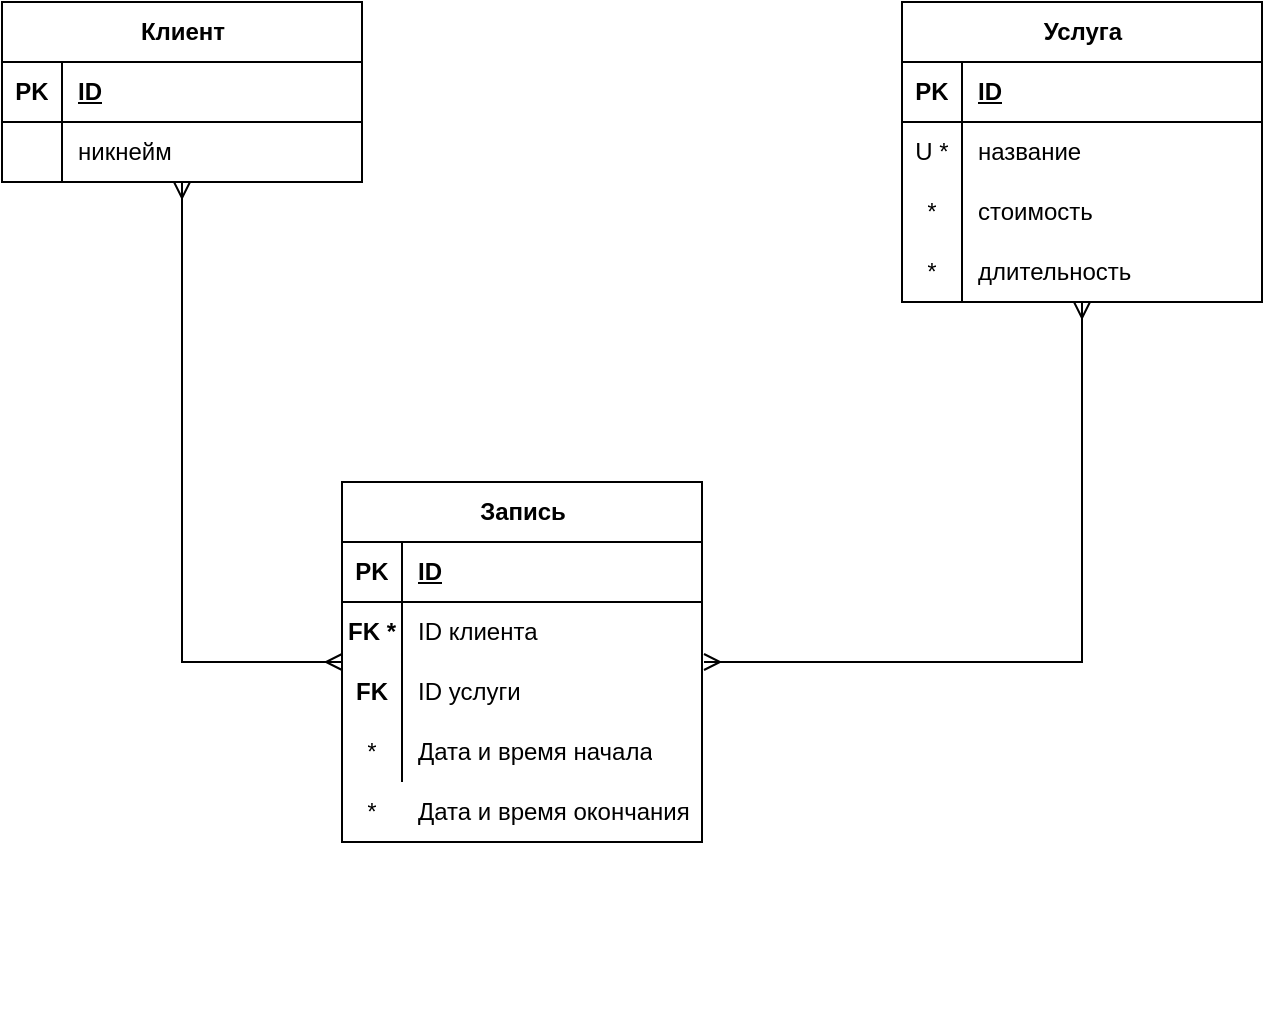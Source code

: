 <mxfile version="26.0.16">
  <diagram name="Page-1" id="ZaQ4aajdfbgNHLrsTpv7">
    <mxGraphModel dx="1368" dy="790" grid="1" gridSize="10" guides="1" tooltips="1" connect="1" arrows="1" fold="1" page="1" pageScale="1" pageWidth="850" pageHeight="1100" math="0" shadow="0">
      <root>
        <mxCell id="0" />
        <mxCell id="1" parent="0" />
        <mxCell id="aIwfqUF9sEzDL814B0Dk-1" value="Клиент" style="shape=table;startSize=30;container=1;collapsible=1;childLayout=tableLayout;fixedRows=1;rowLines=0;fontStyle=1;align=center;resizeLast=1;html=1;" parent="1" vertex="1">
          <mxGeometry x="120" y="110" width="180" height="90" as="geometry">
            <mxRectangle x="110" y="110" width="70" height="30" as="alternateBounds" />
          </mxGeometry>
        </mxCell>
        <mxCell id="aIwfqUF9sEzDL814B0Dk-2" value="" style="shape=tableRow;horizontal=0;startSize=0;swimlaneHead=0;swimlaneBody=0;fillColor=none;collapsible=0;dropTarget=0;points=[[0,0.5],[1,0.5]];portConstraint=eastwest;top=0;left=0;right=0;bottom=1;" parent="aIwfqUF9sEzDL814B0Dk-1" vertex="1">
          <mxGeometry y="30" width="180" height="30" as="geometry" />
        </mxCell>
        <mxCell id="aIwfqUF9sEzDL814B0Dk-3" value="PK" style="shape=partialRectangle;connectable=0;fillColor=none;top=0;left=0;bottom=0;right=0;fontStyle=1;overflow=hidden;whiteSpace=wrap;html=1;" parent="aIwfqUF9sEzDL814B0Dk-2" vertex="1">
          <mxGeometry width="30" height="30" as="geometry">
            <mxRectangle width="30" height="30" as="alternateBounds" />
          </mxGeometry>
        </mxCell>
        <mxCell id="aIwfqUF9sEzDL814B0Dk-4" value="ID" style="shape=partialRectangle;connectable=0;fillColor=none;top=0;left=0;bottom=0;right=0;align=left;spacingLeft=6;fontStyle=5;overflow=hidden;whiteSpace=wrap;html=1;" parent="aIwfqUF9sEzDL814B0Dk-2" vertex="1">
          <mxGeometry x="30" width="150" height="30" as="geometry">
            <mxRectangle width="150" height="30" as="alternateBounds" />
          </mxGeometry>
        </mxCell>
        <mxCell id="aIwfqUF9sEzDL814B0Dk-5" value="" style="shape=tableRow;horizontal=0;startSize=0;swimlaneHead=0;swimlaneBody=0;fillColor=none;collapsible=0;dropTarget=0;points=[[0,0.5],[1,0.5]];portConstraint=eastwest;top=0;left=0;right=0;bottom=0;" parent="aIwfqUF9sEzDL814B0Dk-1" vertex="1">
          <mxGeometry y="60" width="180" height="30" as="geometry" />
        </mxCell>
        <mxCell id="aIwfqUF9sEzDL814B0Dk-6" value="" style="shape=partialRectangle;connectable=0;fillColor=none;top=0;left=0;bottom=0;right=0;editable=1;overflow=hidden;whiteSpace=wrap;html=1;" parent="aIwfqUF9sEzDL814B0Dk-5" vertex="1">
          <mxGeometry width="30" height="30" as="geometry">
            <mxRectangle width="30" height="30" as="alternateBounds" />
          </mxGeometry>
        </mxCell>
        <mxCell id="aIwfqUF9sEzDL814B0Dk-7" value="никнейм" style="shape=partialRectangle;connectable=0;fillColor=none;top=0;left=0;bottom=0;right=0;align=left;spacingLeft=6;overflow=hidden;whiteSpace=wrap;html=1;" parent="aIwfqUF9sEzDL814B0Dk-5" vertex="1">
          <mxGeometry x="30" width="150" height="30" as="geometry">
            <mxRectangle width="150" height="30" as="alternateBounds" />
          </mxGeometry>
        </mxCell>
        <mxCell id="aIwfqUF9sEzDL814B0Dk-70" value="Услуга" style="shape=table;startSize=30;container=1;collapsible=1;childLayout=tableLayout;fixedRows=1;rowLines=0;fontStyle=1;align=center;resizeLast=1;html=1;" parent="1" vertex="1">
          <mxGeometry x="570" y="110" width="180" height="150" as="geometry" />
        </mxCell>
        <mxCell id="aIwfqUF9sEzDL814B0Dk-71" value="" style="shape=tableRow;horizontal=0;startSize=0;swimlaneHead=0;swimlaneBody=0;fillColor=none;collapsible=0;dropTarget=0;points=[[0,0.5],[1,0.5]];portConstraint=eastwest;top=0;left=0;right=0;bottom=1;" parent="aIwfqUF9sEzDL814B0Dk-70" vertex="1">
          <mxGeometry y="30" width="180" height="30" as="geometry" />
        </mxCell>
        <mxCell id="aIwfqUF9sEzDL814B0Dk-72" value="PK" style="shape=partialRectangle;connectable=0;fillColor=none;top=0;left=0;bottom=0;right=0;fontStyle=1;overflow=hidden;whiteSpace=wrap;html=1;" parent="aIwfqUF9sEzDL814B0Dk-71" vertex="1">
          <mxGeometry width="30" height="30" as="geometry">
            <mxRectangle width="30" height="30" as="alternateBounds" />
          </mxGeometry>
        </mxCell>
        <mxCell id="aIwfqUF9sEzDL814B0Dk-73" value="ID" style="shape=partialRectangle;connectable=0;fillColor=none;top=0;left=0;bottom=0;right=0;align=left;spacingLeft=6;fontStyle=5;overflow=hidden;whiteSpace=wrap;html=1;" parent="aIwfqUF9sEzDL814B0Dk-71" vertex="1">
          <mxGeometry x="30" width="150" height="30" as="geometry">
            <mxRectangle width="150" height="30" as="alternateBounds" />
          </mxGeometry>
        </mxCell>
        <mxCell id="aIwfqUF9sEzDL814B0Dk-74" value="" style="shape=tableRow;horizontal=0;startSize=0;swimlaneHead=0;swimlaneBody=0;fillColor=none;collapsible=0;dropTarget=0;points=[[0,0.5],[1,0.5]];portConstraint=eastwest;top=0;left=0;right=0;bottom=0;" parent="aIwfqUF9sEzDL814B0Dk-70" vertex="1">
          <mxGeometry y="60" width="180" height="30" as="geometry" />
        </mxCell>
        <mxCell id="aIwfqUF9sEzDL814B0Dk-75" value="U *" style="shape=partialRectangle;connectable=0;fillColor=none;top=0;left=0;bottom=0;right=0;editable=1;overflow=hidden;whiteSpace=wrap;html=1;" parent="aIwfqUF9sEzDL814B0Dk-74" vertex="1">
          <mxGeometry width="30" height="30" as="geometry">
            <mxRectangle width="30" height="30" as="alternateBounds" />
          </mxGeometry>
        </mxCell>
        <mxCell id="aIwfqUF9sEzDL814B0Dk-76" value="название" style="shape=partialRectangle;connectable=0;fillColor=none;top=0;left=0;bottom=0;right=0;align=left;spacingLeft=6;overflow=hidden;whiteSpace=wrap;html=1;" parent="aIwfqUF9sEzDL814B0Dk-74" vertex="1">
          <mxGeometry x="30" width="150" height="30" as="geometry">
            <mxRectangle width="150" height="30" as="alternateBounds" />
          </mxGeometry>
        </mxCell>
        <mxCell id="aIwfqUF9sEzDL814B0Dk-77" value="" style="shape=tableRow;horizontal=0;startSize=0;swimlaneHead=0;swimlaneBody=0;fillColor=none;collapsible=0;dropTarget=0;points=[[0,0.5],[1,0.5]];portConstraint=eastwest;top=0;left=0;right=0;bottom=0;" parent="aIwfqUF9sEzDL814B0Dk-70" vertex="1">
          <mxGeometry y="90" width="180" height="30" as="geometry" />
        </mxCell>
        <mxCell id="aIwfqUF9sEzDL814B0Dk-78" value="*" style="shape=partialRectangle;connectable=0;fillColor=none;top=0;left=0;bottom=0;right=0;editable=1;overflow=hidden;whiteSpace=wrap;html=1;" parent="aIwfqUF9sEzDL814B0Dk-77" vertex="1">
          <mxGeometry width="30" height="30" as="geometry">
            <mxRectangle width="30" height="30" as="alternateBounds" />
          </mxGeometry>
        </mxCell>
        <mxCell id="aIwfqUF9sEzDL814B0Dk-79" value="стоимость" style="shape=partialRectangle;connectable=0;fillColor=none;top=0;left=0;bottom=0;right=0;align=left;spacingLeft=6;overflow=hidden;whiteSpace=wrap;html=1;" parent="aIwfqUF9sEzDL814B0Dk-77" vertex="1">
          <mxGeometry x="30" width="150" height="30" as="geometry">
            <mxRectangle width="150" height="30" as="alternateBounds" />
          </mxGeometry>
        </mxCell>
        <mxCell id="aIwfqUF9sEzDL814B0Dk-80" value="" style="shape=tableRow;horizontal=0;startSize=0;swimlaneHead=0;swimlaneBody=0;fillColor=none;collapsible=0;dropTarget=0;points=[[0,0.5],[1,0.5]];portConstraint=eastwest;top=0;left=0;right=0;bottom=0;" parent="aIwfqUF9sEzDL814B0Dk-70" vertex="1">
          <mxGeometry y="120" width="180" height="30" as="geometry" />
        </mxCell>
        <mxCell id="aIwfqUF9sEzDL814B0Dk-81" value="*" style="shape=partialRectangle;connectable=0;fillColor=none;top=0;left=0;bottom=0;right=0;editable=1;overflow=hidden;whiteSpace=wrap;html=1;" parent="aIwfqUF9sEzDL814B0Dk-80" vertex="1">
          <mxGeometry width="30" height="30" as="geometry">
            <mxRectangle width="30" height="30" as="alternateBounds" />
          </mxGeometry>
        </mxCell>
        <mxCell id="aIwfqUF9sEzDL814B0Dk-82" value="длительность" style="shape=partialRectangle;connectable=0;fillColor=none;top=0;left=0;bottom=0;right=0;align=left;spacingLeft=6;overflow=hidden;whiteSpace=wrap;html=1;" parent="aIwfqUF9sEzDL814B0Dk-80" vertex="1">
          <mxGeometry x="30" width="150" height="30" as="geometry">
            <mxRectangle width="150" height="30" as="alternateBounds" />
          </mxGeometry>
        </mxCell>
        <mxCell id="aIwfqUF9sEzDL814B0Dk-107" value="" style="group" parent="1" vertex="1" connectable="0">
          <mxGeometry x="290" y="350" width="180" height="270" as="geometry" />
        </mxCell>
        <mxCell id="aIwfqUF9sEzDL814B0Dk-96" value="FK *" style="shape=partialRectangle;connectable=0;fillColor=none;top=0;left=0;bottom=0;right=0;fontStyle=1;overflow=hidden;whiteSpace=wrap;html=1;" parent="aIwfqUF9sEzDL814B0Dk-107" vertex="1">
          <mxGeometry y="60" width="30" height="30" as="geometry">
            <mxRectangle width="30" height="30" as="alternateBounds" />
          </mxGeometry>
        </mxCell>
        <mxCell id="aIwfqUF9sEzDL814B0Dk-111" value="*" style="shape=partialRectangle;connectable=0;fillColor=none;top=0;left=0;bottom=0;right=0;editable=1;overflow=hidden;whiteSpace=wrap;html=1;" parent="aIwfqUF9sEzDL814B0Dk-107" vertex="1">
          <mxGeometry y="150" width="30" height="30" as="geometry">
            <mxRectangle width="30" height="30" as="alternateBounds" />
          </mxGeometry>
        </mxCell>
        <mxCell id="aIwfqUF9sEzDL814B0Dk-112" value="Дата и время окончания" style="shape=partialRectangle;connectable=0;fillColor=none;top=0;left=0;bottom=0;right=0;align=left;spacingLeft=6;overflow=hidden;whiteSpace=wrap;html=1;" parent="aIwfqUF9sEzDL814B0Dk-107" vertex="1">
          <mxGeometry x="30" y="150" width="150" height="30" as="geometry">
            <mxRectangle width="150" height="30" as="alternateBounds" />
          </mxGeometry>
        </mxCell>
        <mxCell id="aIwfqUF9sEzDL814B0Dk-120" value="" style="group" parent="aIwfqUF9sEzDL814B0Dk-107" vertex="1" connectable="0">
          <mxGeometry width="180" height="180" as="geometry" />
        </mxCell>
        <mxCell id="aIwfqUF9sEzDL814B0Dk-83" value="Запись" style="shape=table;startSize=30;container=1;collapsible=1;childLayout=tableLayout;fixedRows=1;rowLines=0;fontStyle=1;align=center;resizeLast=1;html=1;" parent="aIwfqUF9sEzDL814B0Dk-120" vertex="1">
          <mxGeometry width="180" height="180" as="geometry">
            <mxRectangle width="80" height="30" as="alternateBounds" />
          </mxGeometry>
        </mxCell>
        <mxCell id="aIwfqUF9sEzDL814B0Dk-84" value="" style="shape=tableRow;horizontal=0;startSize=0;swimlaneHead=0;swimlaneBody=0;fillColor=none;collapsible=0;dropTarget=0;points=[[0,0.5],[1,0.5]];portConstraint=eastwest;top=0;left=0;right=0;bottom=1;" parent="aIwfqUF9sEzDL814B0Dk-83" vertex="1">
          <mxGeometry y="30" width="180" height="30" as="geometry" />
        </mxCell>
        <mxCell id="aIwfqUF9sEzDL814B0Dk-85" value="PK" style="shape=partialRectangle;connectable=0;fillColor=none;top=0;left=0;bottom=0;right=0;fontStyle=1;overflow=hidden;whiteSpace=wrap;html=1;" parent="aIwfqUF9sEzDL814B0Dk-84" vertex="1">
          <mxGeometry width="30" height="30" as="geometry">
            <mxRectangle width="30" height="30" as="alternateBounds" />
          </mxGeometry>
        </mxCell>
        <mxCell id="aIwfqUF9sEzDL814B0Dk-86" value="ID" style="shape=partialRectangle;connectable=0;fillColor=none;top=0;left=0;bottom=0;right=0;align=left;spacingLeft=6;fontStyle=5;overflow=hidden;whiteSpace=wrap;html=1;" parent="aIwfqUF9sEzDL814B0Dk-84" vertex="1">
          <mxGeometry x="30" width="150" height="30" as="geometry">
            <mxRectangle width="150" height="30" as="alternateBounds" />
          </mxGeometry>
        </mxCell>
        <mxCell id="aIwfqUF9sEzDL814B0Dk-87" value="" style="shape=tableRow;horizontal=0;startSize=0;swimlaneHead=0;swimlaneBody=0;fillColor=none;collapsible=0;dropTarget=0;points=[[0,0.5],[1,0.5]];portConstraint=eastwest;top=0;left=0;right=0;bottom=0;" parent="aIwfqUF9sEzDL814B0Dk-83" vertex="1">
          <mxGeometry y="60" width="180" height="30" as="geometry" />
        </mxCell>
        <mxCell id="aIwfqUF9sEzDL814B0Dk-88" value="" style="shape=partialRectangle;connectable=0;fillColor=none;top=0;left=0;bottom=0;right=0;editable=1;overflow=hidden;whiteSpace=wrap;html=1;" parent="aIwfqUF9sEzDL814B0Dk-87" vertex="1">
          <mxGeometry width="30" height="30" as="geometry">
            <mxRectangle width="30" height="30" as="alternateBounds" />
          </mxGeometry>
        </mxCell>
        <mxCell id="aIwfqUF9sEzDL814B0Dk-89" value="ID клиента" style="shape=partialRectangle;connectable=0;fillColor=none;top=0;left=0;bottom=0;right=0;align=left;spacingLeft=6;overflow=hidden;whiteSpace=wrap;html=1;" parent="aIwfqUF9sEzDL814B0Dk-87" vertex="1">
          <mxGeometry x="30" width="150" height="30" as="geometry">
            <mxRectangle width="150" height="30" as="alternateBounds" />
          </mxGeometry>
        </mxCell>
        <mxCell id="aIwfqUF9sEzDL814B0Dk-90" value="" style="shape=tableRow;horizontal=0;startSize=0;swimlaneHead=0;swimlaneBody=0;fillColor=none;collapsible=0;dropTarget=0;points=[[0,0.5],[1,0.5]];portConstraint=eastwest;top=0;left=0;right=0;bottom=0;" parent="aIwfqUF9sEzDL814B0Dk-83" vertex="1">
          <mxGeometry y="90" width="180" height="30" as="geometry" />
        </mxCell>
        <mxCell id="aIwfqUF9sEzDL814B0Dk-91" value="" style="shape=partialRectangle;connectable=0;fillColor=none;top=0;left=0;bottom=0;right=0;editable=1;overflow=hidden;whiteSpace=wrap;html=1;" parent="aIwfqUF9sEzDL814B0Dk-90" vertex="1">
          <mxGeometry width="30" height="30" as="geometry">
            <mxRectangle width="30" height="30" as="alternateBounds" />
          </mxGeometry>
        </mxCell>
        <mxCell id="aIwfqUF9sEzDL814B0Dk-92" value="ID услуги" style="shape=partialRectangle;connectable=0;fillColor=none;top=0;left=0;bottom=0;right=0;align=left;spacingLeft=6;overflow=hidden;whiteSpace=wrap;html=1;" parent="aIwfqUF9sEzDL814B0Dk-90" vertex="1">
          <mxGeometry x="30" width="150" height="30" as="geometry">
            <mxRectangle width="150" height="30" as="alternateBounds" />
          </mxGeometry>
        </mxCell>
        <mxCell id="aIwfqUF9sEzDL814B0Dk-93" value="" style="shape=tableRow;horizontal=0;startSize=0;swimlaneHead=0;swimlaneBody=0;fillColor=none;collapsible=0;dropTarget=0;points=[[0,0.5],[1,0.5]];portConstraint=eastwest;top=0;left=0;right=0;bottom=0;" parent="aIwfqUF9sEzDL814B0Dk-83" vertex="1">
          <mxGeometry y="120" width="180" height="30" as="geometry" />
        </mxCell>
        <mxCell id="aIwfqUF9sEzDL814B0Dk-94" value="*" style="shape=partialRectangle;connectable=0;fillColor=none;top=0;left=0;bottom=0;right=0;editable=1;overflow=hidden;whiteSpace=wrap;html=1;" parent="aIwfqUF9sEzDL814B0Dk-93" vertex="1">
          <mxGeometry width="30" height="30" as="geometry">
            <mxRectangle width="30" height="30" as="alternateBounds" />
          </mxGeometry>
        </mxCell>
        <mxCell id="aIwfqUF9sEzDL814B0Dk-95" value="Дата и время начала" style="shape=partialRectangle;connectable=0;fillColor=none;top=0;left=0;bottom=0;right=0;align=left;spacingLeft=6;overflow=hidden;whiteSpace=wrap;html=1;" parent="aIwfqUF9sEzDL814B0Dk-93" vertex="1">
          <mxGeometry x="30" width="150" height="30" as="geometry">
            <mxRectangle width="150" height="30" as="alternateBounds" />
          </mxGeometry>
        </mxCell>
        <mxCell id="aIwfqUF9sEzDL814B0Dk-97" value="FK" style="shape=partialRectangle;connectable=0;fillColor=none;top=0;left=0;bottom=0;right=0;fontStyle=1;overflow=hidden;whiteSpace=wrap;html=1;" parent="aIwfqUF9sEzDL814B0Dk-120" vertex="1">
          <mxGeometry y="90" width="30" height="30" as="geometry">
            <mxRectangle width="30" height="30" as="alternateBounds" />
          </mxGeometry>
        </mxCell>
        <mxCell id="aIwfqUF9sEzDL814B0Dk-116" value="" style="edgeStyle=orthogonalEdgeStyle;fontSize=12;html=1;endArrow=ERmany;startArrow=ERmany;rounded=0;" parent="1" source="aIwfqUF9sEzDL814B0Dk-83" target="aIwfqUF9sEzDL814B0Dk-1" edge="1">
          <mxGeometry width="100" height="100" relative="1" as="geometry">
            <mxPoint x="233.06" y="472.98" as="sourcePoint" />
            <mxPoint x="60.0" y="150.0" as="targetPoint" />
            <Array as="points">
              <mxPoint x="210" y="440" />
            </Array>
          </mxGeometry>
        </mxCell>
        <mxCell id="aIwfqUF9sEzDL814B0Dk-119" value="" style="edgeStyle=orthogonalEdgeStyle;fontSize=12;html=1;endArrow=ERmany;startArrow=ERmany;rounded=0;" parent="1" target="aIwfqUF9sEzDL814B0Dk-70" edge="1">
          <mxGeometry width="100" height="100" relative="1" as="geometry">
            <mxPoint x="471" y="440" as="sourcePoint" />
            <mxPoint x="470" y="240" as="targetPoint" />
            <Array as="points">
              <mxPoint x="471" y="440" />
              <mxPoint x="660" y="440" />
            </Array>
          </mxGeometry>
        </mxCell>
      </root>
    </mxGraphModel>
  </diagram>
</mxfile>
